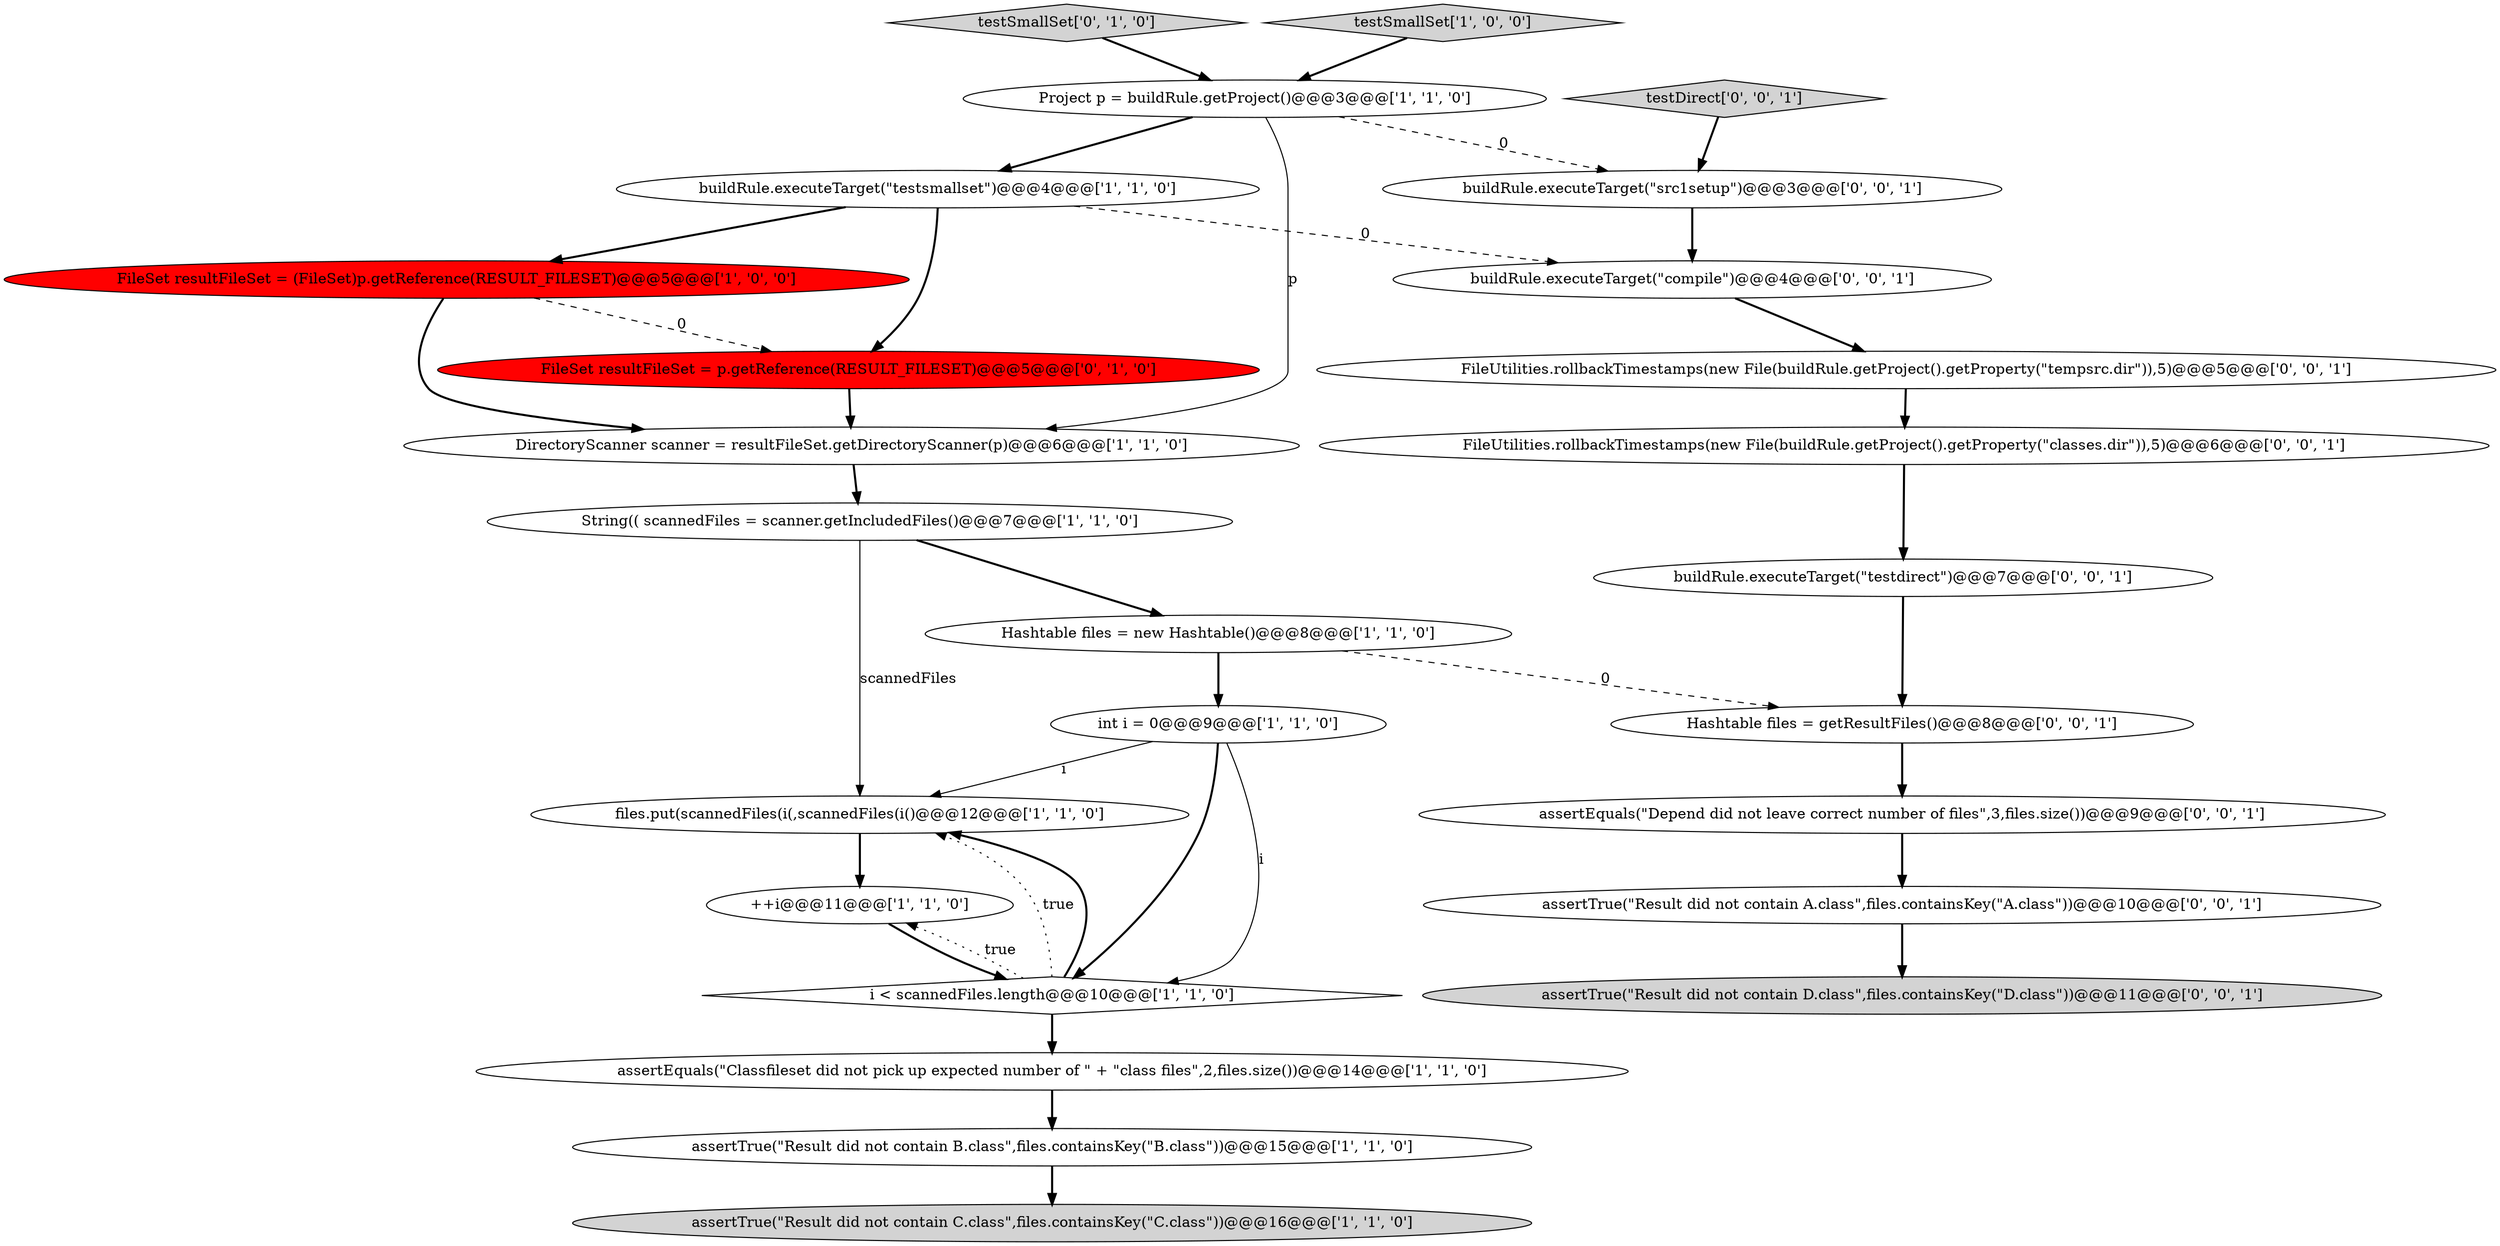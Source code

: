 digraph {
7 [style = filled, label = "DirectoryScanner scanner = resultFileSet.getDirectoryScanner(p)@@@6@@@['1', '1', '0']", fillcolor = white, shape = ellipse image = "AAA0AAABBB1BBB"];
13 [style = filled, label = "int i = 0@@@9@@@['1', '1', '0']", fillcolor = white, shape = ellipse image = "AAA0AAABBB1BBB"];
22 [style = filled, label = "testDirect['0', '0', '1']", fillcolor = lightgray, shape = diamond image = "AAA0AAABBB3BBB"];
19 [style = filled, label = "assertEquals(\"Depend did not leave correct number of files\",3,files.size())@@@9@@@['0', '0', '1']", fillcolor = white, shape = ellipse image = "AAA0AAABBB3BBB"];
0 [style = filled, label = "Project p = buildRule.getProject()@@@3@@@['1', '1', '0']", fillcolor = white, shape = ellipse image = "AAA0AAABBB1BBB"];
14 [style = filled, label = "testSmallSet['0', '1', '0']", fillcolor = lightgray, shape = diamond image = "AAA0AAABBB2BBB"];
9 [style = filled, label = "Hashtable files = new Hashtable()@@@8@@@['1', '1', '0']", fillcolor = white, shape = ellipse image = "AAA0AAABBB1BBB"];
10 [style = filled, label = "files.put(scannedFiles(i(,scannedFiles(i()@@@12@@@['1', '1', '0']", fillcolor = white, shape = ellipse image = "AAA0AAABBB1BBB"];
4 [style = filled, label = "++i@@@11@@@['1', '1', '0']", fillcolor = white, shape = ellipse image = "AAA0AAABBB1BBB"];
25 [style = filled, label = "assertTrue(\"Result did not contain D.class\",files.containsKey(\"D.class\"))@@@11@@@['0', '0', '1']", fillcolor = lightgray, shape = ellipse image = "AAA0AAABBB3BBB"];
6 [style = filled, label = "assertTrue(\"Result did not contain B.class\",files.containsKey(\"B.class\"))@@@15@@@['1', '1', '0']", fillcolor = white, shape = ellipse image = "AAA0AAABBB1BBB"];
12 [style = filled, label = "FileSet resultFileSet = (FileSet)p.getReference(RESULT_FILESET)@@@5@@@['1', '0', '0']", fillcolor = red, shape = ellipse image = "AAA1AAABBB1BBB"];
11 [style = filled, label = "assertTrue(\"Result did not contain C.class\",files.containsKey(\"C.class\"))@@@16@@@['1', '1', '0']", fillcolor = lightgray, shape = ellipse image = "AAA0AAABBB1BBB"];
16 [style = filled, label = "buildRule.executeTarget(\"compile\")@@@4@@@['0', '0', '1']", fillcolor = white, shape = ellipse image = "AAA0AAABBB3BBB"];
2 [style = filled, label = "i < scannedFiles.length@@@10@@@['1', '1', '0']", fillcolor = white, shape = diamond image = "AAA0AAABBB1BBB"];
20 [style = filled, label = "Hashtable files = getResultFiles()@@@8@@@['0', '0', '1']", fillcolor = white, shape = ellipse image = "AAA0AAABBB3BBB"];
17 [style = filled, label = "buildRule.executeTarget(\"src1setup\")@@@3@@@['0', '0', '1']", fillcolor = white, shape = ellipse image = "AAA0AAABBB3BBB"];
24 [style = filled, label = "FileUtilities.rollbackTimestamps(new File(buildRule.getProject().getProperty(\"classes.dir\")),5)@@@6@@@['0', '0', '1']", fillcolor = white, shape = ellipse image = "AAA0AAABBB3BBB"];
3 [style = filled, label = "buildRule.executeTarget(\"testsmallset\")@@@4@@@['1', '1', '0']", fillcolor = white, shape = ellipse image = "AAA0AAABBB1BBB"];
1 [style = filled, label = "String(( scannedFiles = scanner.getIncludedFiles()@@@7@@@['1', '1', '0']", fillcolor = white, shape = ellipse image = "AAA0AAABBB1BBB"];
23 [style = filled, label = "FileUtilities.rollbackTimestamps(new File(buildRule.getProject().getProperty(\"tempsrc.dir\")),5)@@@5@@@['0', '0', '1']", fillcolor = white, shape = ellipse image = "AAA0AAABBB3BBB"];
21 [style = filled, label = "assertTrue(\"Result did not contain A.class\",files.containsKey(\"A.class\"))@@@10@@@['0', '0', '1']", fillcolor = white, shape = ellipse image = "AAA0AAABBB3BBB"];
8 [style = filled, label = "testSmallSet['1', '0', '0']", fillcolor = lightgray, shape = diamond image = "AAA0AAABBB1BBB"];
5 [style = filled, label = "assertEquals(\"Classfileset did not pick up expected number of \" + \"class files\",2,files.size())@@@14@@@['1', '1', '0']", fillcolor = white, shape = ellipse image = "AAA0AAABBB1BBB"];
15 [style = filled, label = "FileSet resultFileSet = p.getReference(RESULT_FILESET)@@@5@@@['0', '1', '0']", fillcolor = red, shape = ellipse image = "AAA1AAABBB2BBB"];
18 [style = filled, label = "buildRule.executeTarget(\"testdirect\")@@@7@@@['0', '0', '1']", fillcolor = white, shape = ellipse image = "AAA0AAABBB3BBB"];
2->10 [style = dotted, label="true"];
0->3 [style = bold, label=""];
9->20 [style = dashed, label="0"];
7->1 [style = bold, label=""];
15->7 [style = bold, label=""];
3->16 [style = dashed, label="0"];
0->7 [style = solid, label="p"];
3->15 [style = bold, label=""];
4->2 [style = bold, label=""];
16->23 [style = bold, label=""];
3->12 [style = bold, label=""];
21->25 [style = bold, label=""];
2->10 [style = bold, label=""];
24->18 [style = bold, label=""];
0->17 [style = dashed, label="0"];
12->7 [style = bold, label=""];
1->9 [style = bold, label=""];
8->0 [style = bold, label=""];
18->20 [style = bold, label=""];
13->10 [style = solid, label="i"];
23->24 [style = bold, label=""];
13->2 [style = solid, label="i"];
5->6 [style = bold, label=""];
14->0 [style = bold, label=""];
6->11 [style = bold, label=""];
2->4 [style = dotted, label="true"];
10->4 [style = bold, label=""];
12->15 [style = dashed, label="0"];
9->13 [style = bold, label=""];
22->17 [style = bold, label=""];
1->10 [style = solid, label="scannedFiles"];
20->19 [style = bold, label=""];
17->16 [style = bold, label=""];
2->5 [style = bold, label=""];
13->2 [style = bold, label=""];
19->21 [style = bold, label=""];
}

